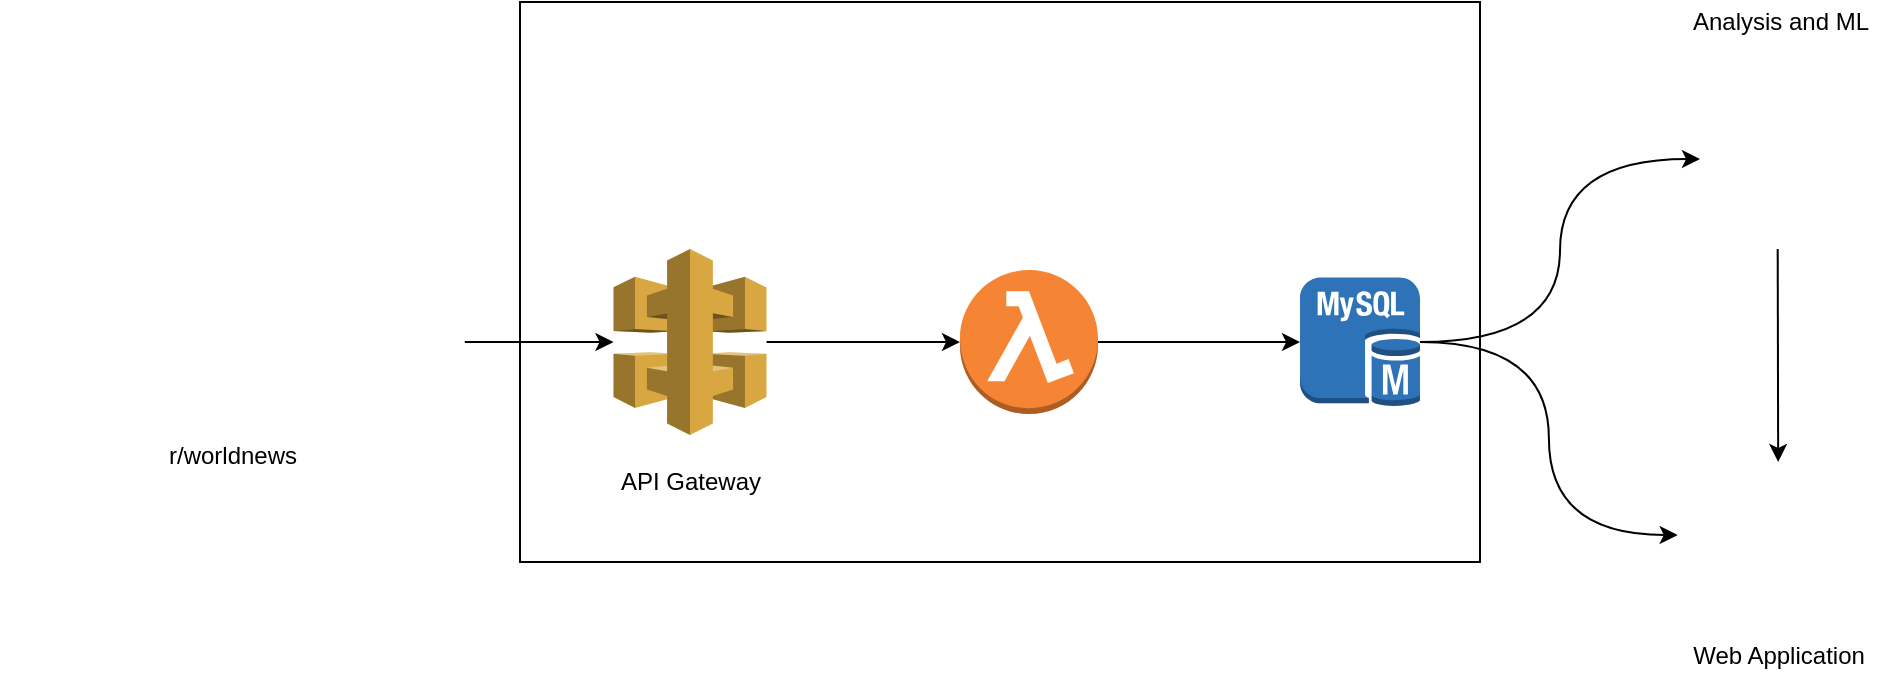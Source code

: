 <mxfile version="14.3.0" type="github">
  <diagram id="MQLa9rTfs9DPq_qzNOGw" name="Page-1">
    <mxGraphModel dx="1350" dy="774" grid="1" gridSize="10" guides="1" tooltips="1" connect="1" arrows="1" fold="1" page="1" pageScale="1" pageWidth="850" pageHeight="1100" math="0" shadow="0">
      <root>
        <mxCell id="0" />
        <mxCell id="1" parent="0" />
        <mxCell id="k-H5MF68WP2ViUxeIeqx-10" style="edgeStyle=orthogonalEdgeStyle;rounded=0;orthogonalLoop=1;jettySize=auto;html=1;" edge="1" parent="1" source="k-H5MF68WP2ViUxeIeqx-1" target="k-H5MF68WP2ViUxeIeqx-8">
          <mxGeometry relative="1" as="geometry" />
        </mxCell>
        <mxCell id="k-H5MF68WP2ViUxeIeqx-1" value="" style="shape=image;verticalLabelPosition=bottom;labelBackgroundColor=#ffffff;verticalAlign=top;aspect=fixed;imageAspect=0;image=https://logodownload.org/wp-content/uploads/2018/02/reddit-logo.png;" vertex="1" parent="1">
          <mxGeometry x="20" y="280" width="232.4" height="80" as="geometry" />
        </mxCell>
        <mxCell id="k-H5MF68WP2ViUxeIeqx-2" value="r/worldnews" style="text;html=1;align=center;verticalAlign=middle;resizable=0;points=[];autosize=1;" vertex="1" parent="1">
          <mxGeometry x="96.2" y="366.5" width="80" height="20" as="geometry" />
        </mxCell>
        <mxCell id="k-H5MF68WP2ViUxeIeqx-17" value="" style="edgeStyle=orthogonalEdgeStyle;rounded=0;orthogonalLoop=1;jettySize=auto;html=1;" edge="1" parent="1" source="k-H5MF68WP2ViUxeIeqx-8" target="k-H5MF68WP2ViUxeIeqx-13">
          <mxGeometry relative="1" as="geometry" />
        </mxCell>
        <mxCell id="k-H5MF68WP2ViUxeIeqx-8" value="" style="outlineConnect=0;dashed=0;verticalLabelPosition=bottom;verticalAlign=top;align=center;html=1;shape=mxgraph.aws3.api_gateway;fillColor=#D9A741;gradientColor=none;" vertex="1" parent="1">
          <mxGeometry x="326.75" y="273.5" width="76.5" height="93" as="geometry" />
        </mxCell>
        <mxCell id="k-H5MF68WP2ViUxeIeqx-9" value="API Gateway" style="text;html=1;align=center;verticalAlign=middle;resizable=0;points=[];autosize=1;" vertex="1" parent="1">
          <mxGeometry x="320" y="380" width="90" height="20" as="geometry" />
        </mxCell>
        <mxCell id="k-H5MF68WP2ViUxeIeqx-20" value="" style="edgeStyle=orthogonalEdgeStyle;rounded=0;orthogonalLoop=1;jettySize=auto;html=1;" edge="1" parent="1" source="k-H5MF68WP2ViUxeIeqx-13" target="k-H5MF68WP2ViUxeIeqx-18">
          <mxGeometry relative="1" as="geometry" />
        </mxCell>
        <mxCell id="k-H5MF68WP2ViUxeIeqx-13" value="" style="outlineConnect=0;dashed=0;verticalLabelPosition=bottom;verticalAlign=top;align=center;html=1;shape=mxgraph.aws3.lambda_function;fillColor=#F58534;gradientColor=none;" vertex="1" parent="1">
          <mxGeometry x="500" y="284" width="69" height="72" as="geometry" />
        </mxCell>
        <mxCell id="k-H5MF68WP2ViUxeIeqx-22" style="edgeStyle=orthogonalEdgeStyle;rounded=0;orthogonalLoop=1;jettySize=auto;html=1;exitX=1;exitY=0.5;exitDx=0;exitDy=0;exitPerimeter=0;entryX=0;entryY=0.5;entryDx=0;entryDy=0;curved=1;" edge="1" parent="1" source="k-H5MF68WP2ViUxeIeqx-18" target="k-H5MF68WP2ViUxeIeqx-21">
          <mxGeometry relative="1" as="geometry">
            <Array as="points">
              <mxPoint x="800" y="320" />
              <mxPoint x="800" y="229" />
            </Array>
          </mxGeometry>
        </mxCell>
        <mxCell id="k-H5MF68WP2ViUxeIeqx-27" style="edgeStyle=orthogonalEdgeStyle;curved=1;rounded=0;orthogonalLoop=1;jettySize=auto;html=1;exitX=1;exitY=0.5;exitDx=0;exitDy=0;exitPerimeter=0;entryX=0;entryY=0.5;entryDx=0;entryDy=0;" edge="1" parent="1" source="k-H5MF68WP2ViUxeIeqx-18" target="k-H5MF68WP2ViUxeIeqx-24">
          <mxGeometry relative="1" as="geometry" />
        </mxCell>
        <mxCell id="k-H5MF68WP2ViUxeIeqx-18" value="" style="outlineConnect=0;dashed=0;verticalLabelPosition=bottom;verticalAlign=top;align=center;html=1;shape=mxgraph.aws3.mysql_db_instance;fillColor=#2E73B8;gradientColor=none;" vertex="1" parent="1">
          <mxGeometry x="670" y="287.75" width="60" height="64.5" as="geometry" />
        </mxCell>
        <mxCell id="k-H5MF68WP2ViUxeIeqx-25" value="" style="edgeStyle=orthogonalEdgeStyle;curved=1;rounded=0;orthogonalLoop=1;jettySize=auto;html=1;" edge="1" parent="1" source="k-H5MF68WP2ViUxeIeqx-21">
          <mxGeometry relative="1" as="geometry">
            <mxPoint x="909.1" y="380" as="targetPoint" />
          </mxGeometry>
        </mxCell>
        <mxCell id="k-H5MF68WP2ViUxeIeqx-21" value="" style="shape=image;verticalLabelPosition=bottom;labelBackgroundColor=#ffffff;verticalAlign=top;aspect=fixed;imageAspect=0;image=https://upload.wikimedia.org/wikipedia/commons/thumb/3/38/Jupyter_logo.svg/1200px-Jupyter_logo.svg.png;" vertex="1" parent="1">
          <mxGeometry x="870" y="183.5" width="77.71" height="90" as="geometry" />
        </mxCell>
        <mxCell id="k-H5MF68WP2ViUxeIeqx-24" value="" style="shape=image;verticalLabelPosition=bottom;labelBackgroundColor=#ffffff;verticalAlign=top;aspect=fixed;imageAspect=0;image=https://cdn.iconscout.com/icon/free/png-512/app-application-browser-internet-page-web-code-coding-window-27558.png;" vertex="1" parent="1">
          <mxGeometry x="858.85" y="366.5" width="100" height="100" as="geometry" />
        </mxCell>
        <mxCell id="k-H5MF68WP2ViUxeIeqx-28" value="" style="rounded=0;whiteSpace=wrap;html=1;fillColor=none;" vertex="1" parent="1">
          <mxGeometry x="280" y="150" width="480" height="280" as="geometry" />
        </mxCell>
        <mxCell id="k-H5MF68WP2ViUxeIeqx-29" value="" style="shape=image;verticalLabelPosition=bottom;labelBackgroundColor=#ffffff;verticalAlign=top;aspect=fixed;imageAspect=0;image=https://upload.wikimedia.org/wikipedia/commons/thumb/9/93/Amazon_Web_Services_Logo.svg/1200px-Amazon_Web_Services_Logo.svg.png;" vertex="1" parent="1">
          <mxGeometry x="300" y="160" width="66.88" height="40" as="geometry" />
        </mxCell>
        <mxCell id="k-H5MF68WP2ViUxeIeqx-30" value="Analysis and ML" style="text;html=1;align=center;verticalAlign=middle;resizable=0;points=[];autosize=1;" vertex="1" parent="1">
          <mxGeometry x="860" y="150" width="100" height="20" as="geometry" />
        </mxCell>
        <mxCell id="k-H5MF68WP2ViUxeIeqx-31" value="Web Application" style="text;html=1;align=center;verticalAlign=middle;resizable=0;points=[];autosize=1;" vertex="1" parent="1">
          <mxGeometry x="858.86" y="466.5" width="100" height="20" as="geometry" />
        </mxCell>
      </root>
    </mxGraphModel>
  </diagram>
</mxfile>
